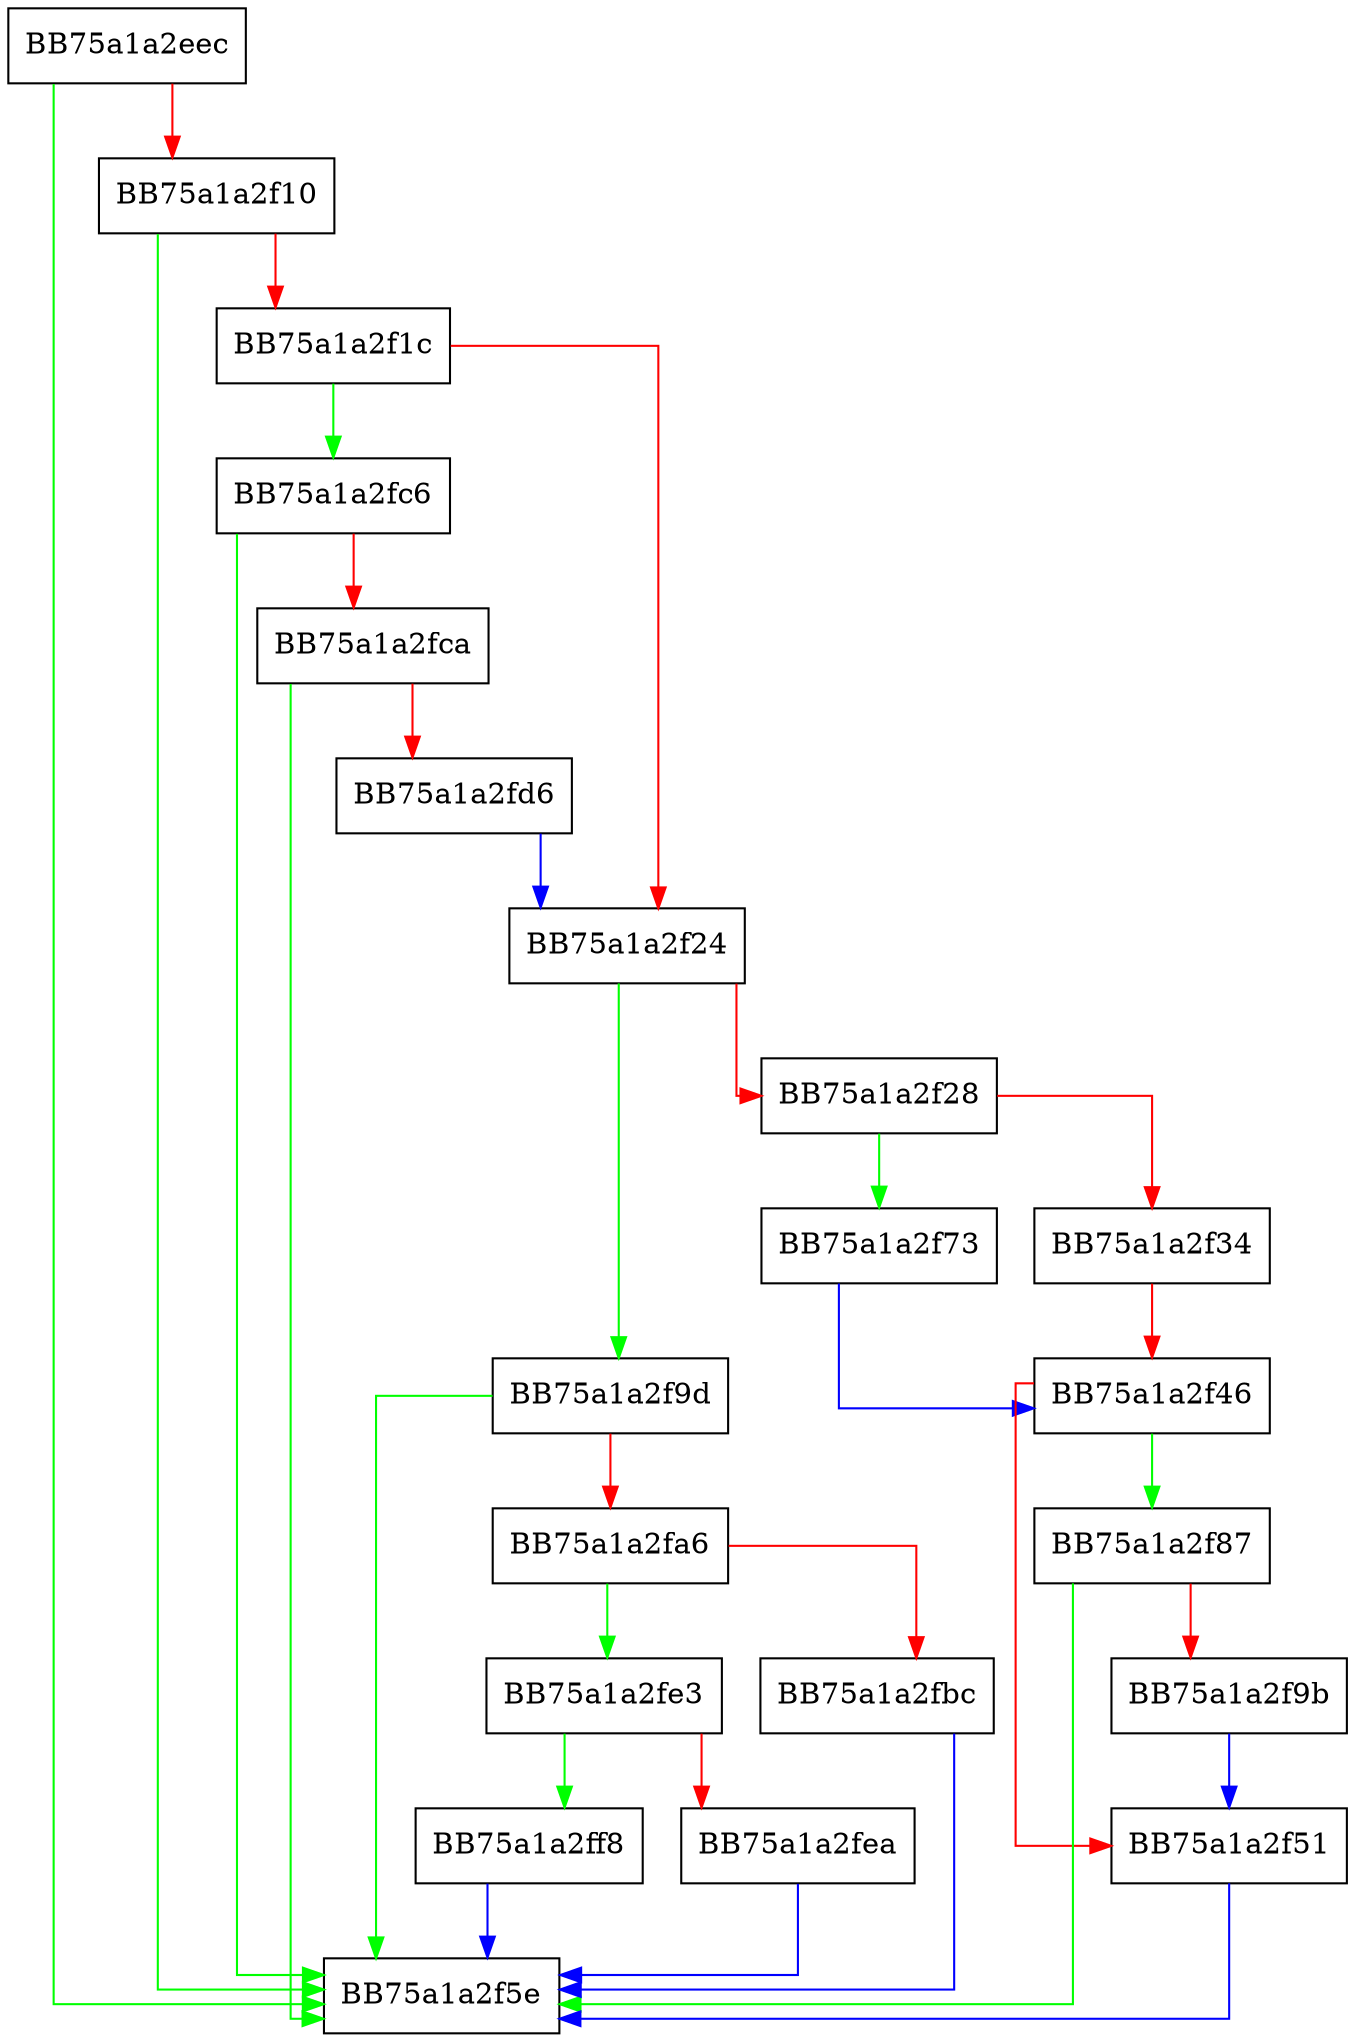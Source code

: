 digraph update_API_successor {
  node [shape="box"];
  graph [splines=ortho];
  BB75a1a2eec -> BB75a1a2f5e [color="green"];
  BB75a1a2eec -> BB75a1a2f10 [color="red"];
  BB75a1a2f10 -> BB75a1a2f5e [color="green"];
  BB75a1a2f10 -> BB75a1a2f1c [color="red"];
  BB75a1a2f1c -> BB75a1a2fc6 [color="green"];
  BB75a1a2f1c -> BB75a1a2f24 [color="red"];
  BB75a1a2f24 -> BB75a1a2f9d [color="green"];
  BB75a1a2f24 -> BB75a1a2f28 [color="red"];
  BB75a1a2f28 -> BB75a1a2f73 [color="green"];
  BB75a1a2f28 -> BB75a1a2f34 [color="red"];
  BB75a1a2f34 -> BB75a1a2f46 [color="red"];
  BB75a1a2f46 -> BB75a1a2f87 [color="green"];
  BB75a1a2f46 -> BB75a1a2f51 [color="red"];
  BB75a1a2f51 -> BB75a1a2f5e [color="blue"];
  BB75a1a2f73 -> BB75a1a2f46 [color="blue"];
  BB75a1a2f87 -> BB75a1a2f5e [color="green"];
  BB75a1a2f87 -> BB75a1a2f9b [color="red"];
  BB75a1a2f9b -> BB75a1a2f51 [color="blue"];
  BB75a1a2f9d -> BB75a1a2f5e [color="green"];
  BB75a1a2f9d -> BB75a1a2fa6 [color="red"];
  BB75a1a2fa6 -> BB75a1a2fe3 [color="green"];
  BB75a1a2fa6 -> BB75a1a2fbc [color="red"];
  BB75a1a2fbc -> BB75a1a2f5e [color="blue"];
  BB75a1a2fc6 -> BB75a1a2f5e [color="green"];
  BB75a1a2fc6 -> BB75a1a2fca [color="red"];
  BB75a1a2fca -> BB75a1a2f5e [color="green"];
  BB75a1a2fca -> BB75a1a2fd6 [color="red"];
  BB75a1a2fd6 -> BB75a1a2f24 [color="blue"];
  BB75a1a2fe3 -> BB75a1a2ff8 [color="green"];
  BB75a1a2fe3 -> BB75a1a2fea [color="red"];
  BB75a1a2fea -> BB75a1a2f5e [color="blue"];
  BB75a1a2ff8 -> BB75a1a2f5e [color="blue"];
}